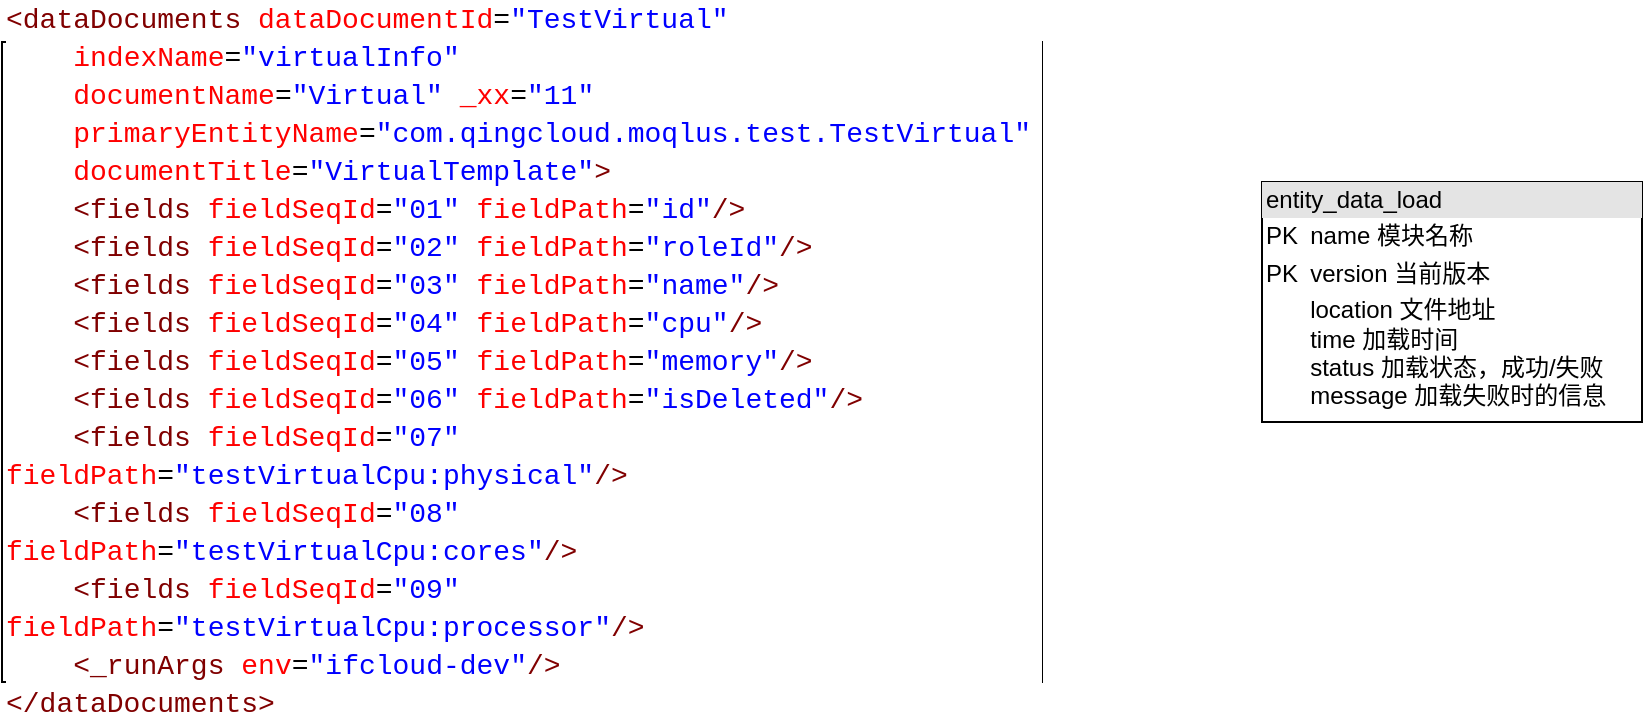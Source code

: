 <mxfile version="14.6.13" type="device"><diagram id="wXhJuDPF0Q41yfUL21sD" name="第 1 页"><mxGraphModel dx="1422" dy="814" grid="1" gridSize="10" guides="1" tooltips="1" connect="1" arrows="1" fold="1" page="1" pageScale="1" pageWidth="827" pageHeight="1169" math="0" shadow="0"><root><mxCell id="0"/><mxCell id="1" parent="0"/><mxCell id="_W43X_KbRnQob6y3LS9k-2" value="&lt;div style=&quot;background-color: rgb(255 , 255 , 255) ; font-family: &amp;#34;consolas&amp;#34; , &amp;#34;courier new&amp;#34; , monospace ; font-size: 14px ; line-height: 19px&quot;&gt;&lt;div&gt;&lt;span style=&quot;color: #800000&quot;&gt;&amp;lt;dataDocuments&lt;/span&gt; &lt;span style=&quot;color: #ff0000&quot;&gt;dataDocumentId&lt;/span&gt;=&lt;span style=&quot;color: #0000ff&quot;&gt;&quot;TestVirtual&quot;&lt;/span&gt; &lt;/div&gt;&lt;div&gt;&amp;nbsp; &amp;nbsp; &lt;span style=&quot;color: #ff0000&quot;&gt;indexName&lt;/span&gt;=&lt;span style=&quot;color: #0000ff&quot;&gt;&quot;virtualInfo&quot;&lt;/span&gt; &lt;/div&gt;&lt;div&gt;&amp;nbsp; &amp;nbsp; &lt;span style=&quot;color: #ff0000&quot;&gt;documentName&lt;/span&gt;=&lt;span style=&quot;color: #0000ff&quot;&gt;&quot;Virtual&quot;&lt;/span&gt; &lt;span style=&quot;color: #ff0000&quot;&gt;_xx&lt;/span&gt;=&lt;span style=&quot;color: #0000ff&quot;&gt;&quot;11&quot;&lt;/span&gt;&lt;/div&gt;&lt;div&gt;&amp;nbsp; &amp;nbsp; &lt;span style=&quot;color: #ff0000&quot;&gt;primaryEntityName&lt;/span&gt;=&lt;span style=&quot;color: #0000ff&quot;&gt;&quot;com.qingcloud.moqlus.test.TestVirtual&quot;&lt;/span&gt; &lt;/div&gt;&lt;div&gt;&amp;nbsp; &amp;nbsp; &lt;span style=&quot;color: #ff0000&quot;&gt;documentTitle&lt;/span&gt;=&lt;span style=&quot;color: #0000ff&quot;&gt;&quot;VirtualTemplate&quot;&lt;/span&gt;&lt;span style=&quot;color: #800000&quot;&gt;&amp;gt;&lt;/span&gt;&lt;/div&gt;&lt;div&gt;&amp;nbsp; &amp;nbsp; &lt;span style=&quot;color: #800000&quot;&gt;&amp;lt;fields&lt;/span&gt; &lt;span style=&quot;color: #ff0000&quot;&gt;fieldSeqId&lt;/span&gt;=&lt;span style=&quot;color: #0000ff&quot;&gt;&quot;01&quot;&lt;/span&gt; &lt;span style=&quot;color: #ff0000&quot;&gt;fieldPath&lt;/span&gt;=&lt;span style=&quot;color: #0000ff&quot;&gt;&quot;id&quot;&lt;/span&gt;&lt;span style=&quot;color: #800000&quot;&gt;/&amp;gt;&lt;/span&gt;&lt;/div&gt;&lt;div&gt;&amp;nbsp; &amp;nbsp; &lt;span style=&quot;color: #800000&quot;&gt;&amp;lt;fields&lt;/span&gt; &lt;span style=&quot;color: #ff0000&quot;&gt;fieldSeqId&lt;/span&gt;=&lt;span style=&quot;color: #0000ff&quot;&gt;&quot;02&quot;&lt;/span&gt; &lt;span style=&quot;color: #ff0000&quot;&gt;fieldPath&lt;/span&gt;=&lt;span style=&quot;color: #0000ff&quot;&gt;&quot;roleId&quot;&lt;/span&gt;&lt;span style=&quot;color: #800000&quot;&gt;/&amp;gt;&lt;/span&gt;&lt;/div&gt;&lt;div&gt;&amp;nbsp; &amp;nbsp; &lt;span style=&quot;color: #800000&quot;&gt;&amp;lt;fields&lt;/span&gt; &lt;span style=&quot;color: #ff0000&quot;&gt;fieldSeqId&lt;/span&gt;=&lt;span style=&quot;color: #0000ff&quot;&gt;&quot;03&quot;&lt;/span&gt; &lt;span style=&quot;color: #ff0000&quot;&gt;fieldPath&lt;/span&gt;=&lt;span style=&quot;color: #0000ff&quot;&gt;&quot;name&quot;&lt;/span&gt;&lt;span style=&quot;color: #800000&quot;&gt;/&amp;gt;&lt;/span&gt;&lt;/div&gt;&lt;div&gt;&amp;nbsp; &amp;nbsp; &lt;span style=&quot;color: #800000&quot;&gt;&amp;lt;fields&lt;/span&gt; &lt;span style=&quot;color: #ff0000&quot;&gt;fieldSeqId&lt;/span&gt;=&lt;span style=&quot;color: #0000ff&quot;&gt;&quot;04&quot;&lt;/span&gt; &lt;span style=&quot;color: #ff0000&quot;&gt;fieldPath&lt;/span&gt;=&lt;span style=&quot;color: #0000ff&quot;&gt;&quot;cpu&quot;&lt;/span&gt;&lt;span style=&quot;color: #800000&quot;&gt;/&amp;gt;&lt;/span&gt;&lt;/div&gt;&lt;div&gt;&amp;nbsp; &amp;nbsp; &lt;span style=&quot;color: #800000&quot;&gt;&amp;lt;fields&lt;/span&gt; &lt;span style=&quot;color: #ff0000&quot;&gt;fieldSeqId&lt;/span&gt;=&lt;span style=&quot;color: #0000ff&quot;&gt;&quot;05&quot;&lt;/span&gt; &lt;span style=&quot;color: #ff0000&quot;&gt;fieldPath&lt;/span&gt;=&lt;span style=&quot;color: #0000ff&quot;&gt;&quot;memory&quot;&lt;/span&gt;&lt;span style=&quot;color: #800000&quot;&gt;/&amp;gt;&lt;/span&gt;&lt;/div&gt;&lt;div&gt;&amp;nbsp; &amp;nbsp; &lt;span style=&quot;color: #800000&quot;&gt;&amp;lt;fields&lt;/span&gt; &lt;span style=&quot;color: #ff0000&quot;&gt;fieldSeqId&lt;/span&gt;=&lt;span style=&quot;color: #0000ff&quot;&gt;&quot;06&quot;&lt;/span&gt; &lt;span style=&quot;color: #ff0000&quot;&gt;fieldPath&lt;/span&gt;=&lt;span style=&quot;color: #0000ff&quot;&gt;&quot;isDeleted&quot;&lt;/span&gt;&lt;span style=&quot;color: #800000&quot;&gt;/&amp;gt;&lt;/span&gt;&lt;/div&gt;&lt;div&gt;&amp;nbsp; &amp;nbsp; &lt;span style=&quot;color: #800000&quot;&gt;&amp;lt;fields&lt;/span&gt; &lt;span style=&quot;color: #ff0000&quot;&gt;fieldSeqId&lt;/span&gt;=&lt;span style=&quot;color: #0000ff&quot;&gt;&quot;07&quot;&lt;/span&gt; &lt;span style=&quot;color: #ff0000&quot;&gt;fieldPath&lt;/span&gt;=&lt;span style=&quot;color: #0000ff&quot;&gt;&quot;testVirtualCpu:physical&quot;&lt;/span&gt;&lt;span style=&quot;color: #800000&quot;&gt;/&amp;gt;&lt;/span&gt;&lt;/div&gt;&lt;div&gt;&amp;nbsp; &amp;nbsp; &lt;span style=&quot;color: #800000&quot;&gt;&amp;lt;fields&lt;/span&gt; &lt;span style=&quot;color: #ff0000&quot;&gt;fieldSeqId&lt;/span&gt;=&lt;span style=&quot;color: #0000ff&quot;&gt;&quot;08&quot;&lt;/span&gt; &lt;span style=&quot;color: #ff0000&quot;&gt;fieldPath&lt;/span&gt;=&lt;span style=&quot;color: #0000ff&quot;&gt;&quot;testVirtualCpu:cores&quot;&lt;/span&gt;&lt;span style=&quot;color: #800000&quot;&gt;/&amp;gt;&lt;/span&gt;&lt;/div&gt;&lt;div&gt;&amp;nbsp; &amp;nbsp; &lt;span style=&quot;color: #800000&quot;&gt;&amp;lt;fields&lt;/span&gt; &lt;span style=&quot;color: #ff0000&quot;&gt;fieldSeqId&lt;/span&gt;=&lt;span style=&quot;color: #0000ff&quot;&gt;&quot;09&quot;&lt;/span&gt; &lt;span style=&quot;color: #ff0000&quot;&gt;fieldPath&lt;/span&gt;=&lt;span style=&quot;color: #0000ff&quot;&gt;&quot;testVirtualCpu:processor&quot;&lt;/span&gt;&lt;span style=&quot;color: #800000&quot;&gt;/&amp;gt;&lt;/span&gt;&lt;/div&gt;&lt;div&gt;&lt;div style=&quot;font-family: &amp;#34;consolas&amp;#34; , &amp;#34;courier new&amp;#34; , monospace ; line-height: 19px&quot;&gt;&amp;nbsp; &amp;nbsp; &lt;span style=&quot;color: #800000&quot;&gt;&amp;lt;_runArgs&lt;/span&gt; &lt;span style=&quot;color: #ff0000&quot;&gt;env&lt;/span&gt;=&lt;span style=&quot;color: #0000ff&quot;&gt;&quot;ifcloud-dev&quot;&lt;/span&gt;&lt;span style=&quot;color: #800000&quot;&gt;/&amp;gt;&lt;/span&gt;&lt;/div&gt;&lt;/div&gt;&lt;div&gt;&lt;span style=&quot;color: #800000&quot;&gt;&amp;lt;/dataDocuments&amp;gt;&lt;/span&gt;&lt;/div&gt;&lt;/div&gt;" style="rounded=0;whiteSpace=wrap;html=1;align=left;" vertex="1" parent="1"><mxGeometry width="520" height="320" as="geometry"/></mxCell><mxCell id="_W43X_KbRnQob6y3LS9k-7" value="&lt;div style=&quot;box-sizing: border-box ; width: 100% ; background: #e4e4e4 ; padding: 2px&quot;&gt;entity_data_load&lt;/div&gt;&lt;table style=&quot;width: 100% ; font-size: 1em&quot; cellpadding=&quot;2&quot; cellspacing=&quot;0&quot;&gt;&lt;tbody&gt;&lt;tr&gt;&lt;td&gt;PK&lt;/td&gt;&lt;td&gt;name 模块名称&lt;/td&gt;&lt;/tr&gt;&lt;tr&gt;&lt;td&gt;PK&lt;/td&gt;&lt;td&gt;version 当前版本&lt;/td&gt;&lt;/tr&gt;&lt;tr&gt;&lt;td&gt;&lt;/td&gt;&lt;td&gt;location 文件地址&lt;br&gt;time 加载时间&lt;br&gt;status 加载状态，成功/失败&lt;br&gt;message 加载失败时的信息&lt;/td&gt;&lt;/tr&gt;&lt;/tbody&gt;&lt;/table&gt;" style="verticalAlign=top;align=left;overflow=fill;html=1;" vertex="1" parent="1"><mxGeometry x="630" y="70" width="190" height="120" as="geometry"/></mxCell></root></mxGraphModel></diagram></mxfile>